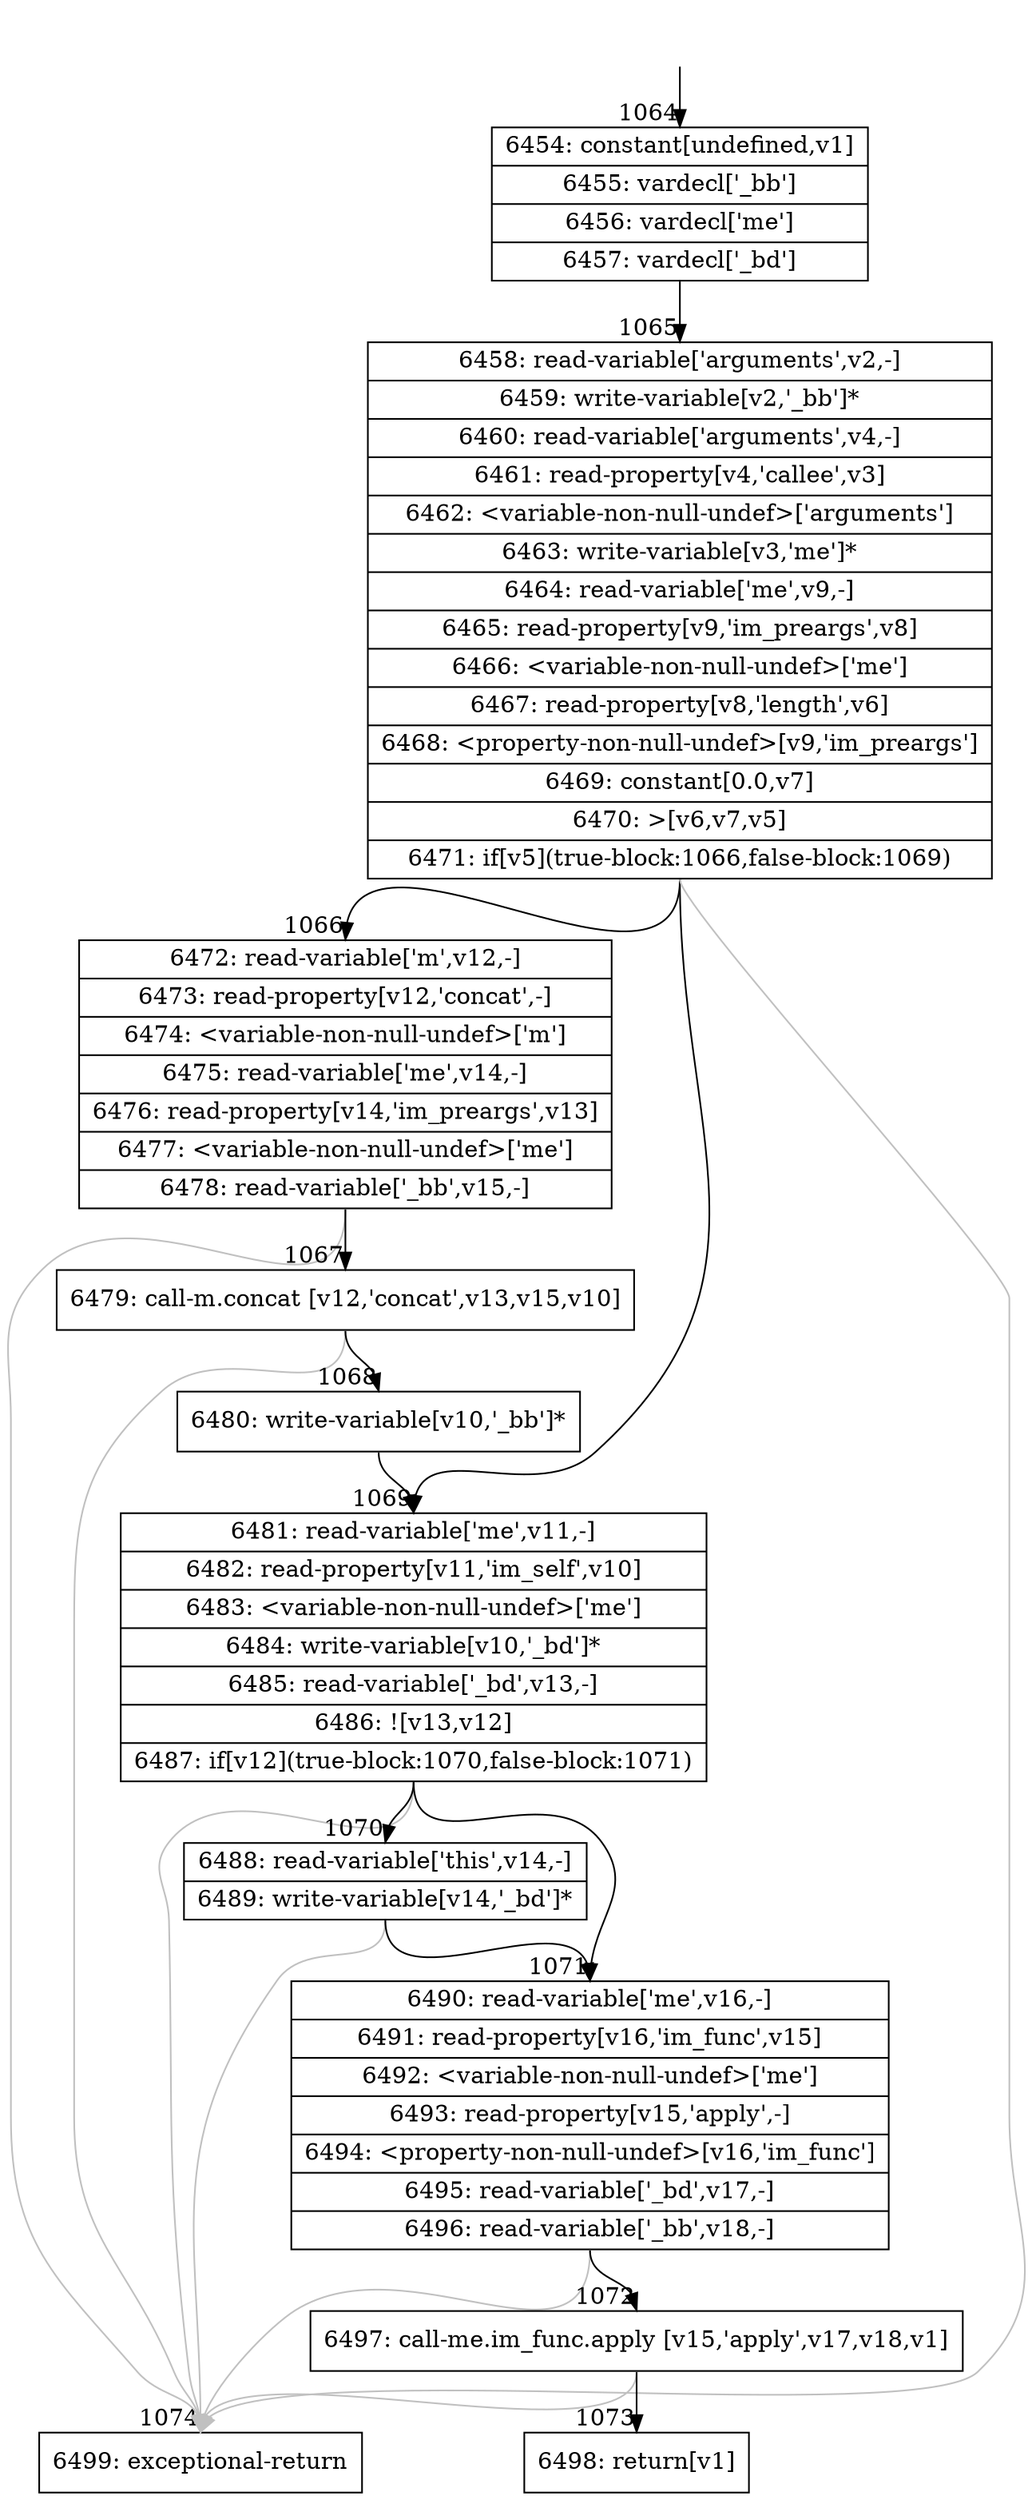digraph {
rankdir="TD"
BB_entry77[shape=none,label=""];
BB_entry77 -> BB1064 [tailport=s, headport=n, headlabel="    1064"]
BB1064 [shape=record label="{6454: constant[undefined,v1]|6455: vardecl['_bb']|6456: vardecl['me']|6457: vardecl['_bd']}" ] 
BB1064 -> BB1065 [tailport=s, headport=n, headlabel="      1065"]
BB1065 [shape=record label="{6458: read-variable['arguments',v2,-]|6459: write-variable[v2,'_bb']*|6460: read-variable['arguments',v4,-]|6461: read-property[v4,'callee',v3]|6462: \<variable-non-null-undef\>['arguments']|6463: write-variable[v3,'me']*|6464: read-variable['me',v9,-]|6465: read-property[v9,'im_preargs',v8]|6466: \<variable-non-null-undef\>['me']|6467: read-property[v8,'length',v6]|6468: \<property-non-null-undef\>[v9,'im_preargs']|6469: constant[0.0,v7]|6470: \>[v6,v7,v5]|6471: if[v5](true-block:1066,false-block:1069)}" ] 
BB1065 -> BB1066 [tailport=s, headport=n, headlabel="      1066"]
BB1065 -> BB1069 [tailport=s, headport=n, headlabel="      1069"]
BB1065 -> BB1074 [tailport=s, headport=n, color=gray, headlabel="      1074"]
BB1066 [shape=record label="{6472: read-variable['m',v12,-]|6473: read-property[v12,'concat',-]|6474: \<variable-non-null-undef\>['m']|6475: read-variable['me',v14,-]|6476: read-property[v14,'im_preargs',v13]|6477: \<variable-non-null-undef\>['me']|6478: read-variable['_bb',v15,-]}" ] 
BB1066 -> BB1067 [tailport=s, headport=n, headlabel="      1067"]
BB1066 -> BB1074 [tailport=s, headport=n, color=gray]
BB1067 [shape=record label="{6479: call-m.concat [v12,'concat',v13,v15,v10]}" ] 
BB1067 -> BB1068 [tailport=s, headport=n, headlabel="      1068"]
BB1067 -> BB1074 [tailport=s, headport=n, color=gray]
BB1068 [shape=record label="{6480: write-variable[v10,'_bb']*}" ] 
BB1068 -> BB1069 [tailport=s, headport=n]
BB1069 [shape=record label="{6481: read-variable['me',v11,-]|6482: read-property[v11,'im_self',v10]|6483: \<variable-non-null-undef\>['me']|6484: write-variable[v10,'_bd']*|6485: read-variable['_bd',v13,-]|6486: ![v13,v12]|6487: if[v12](true-block:1070,false-block:1071)}" ] 
BB1069 -> BB1070 [tailport=s, headport=n, headlabel="      1070"]
BB1069 -> BB1071 [tailport=s, headport=n, headlabel="      1071"]
BB1069 -> BB1074 [tailport=s, headport=n, color=gray]
BB1070 [shape=record label="{6488: read-variable['this',v14,-]|6489: write-variable[v14,'_bd']*}" ] 
BB1070 -> BB1071 [tailport=s, headport=n]
BB1070 -> BB1074 [tailport=s, headport=n, color=gray]
BB1071 [shape=record label="{6490: read-variable['me',v16,-]|6491: read-property[v16,'im_func',v15]|6492: \<variable-non-null-undef\>['me']|6493: read-property[v15,'apply',-]|6494: \<property-non-null-undef\>[v16,'im_func']|6495: read-variable['_bd',v17,-]|6496: read-variable['_bb',v18,-]}" ] 
BB1071 -> BB1072 [tailport=s, headport=n, headlabel="      1072"]
BB1071 -> BB1074 [tailport=s, headport=n, color=gray]
BB1072 [shape=record label="{6497: call-me.im_func.apply [v15,'apply',v17,v18,v1]}" ] 
BB1072 -> BB1073 [tailport=s, headport=n, headlabel="      1073"]
BB1072 -> BB1074 [tailport=s, headport=n, color=gray]
BB1073 [shape=record label="{6498: return[v1]}" ] 
BB1074 [shape=record label="{6499: exceptional-return}" ] 
//#$~ 513
}
